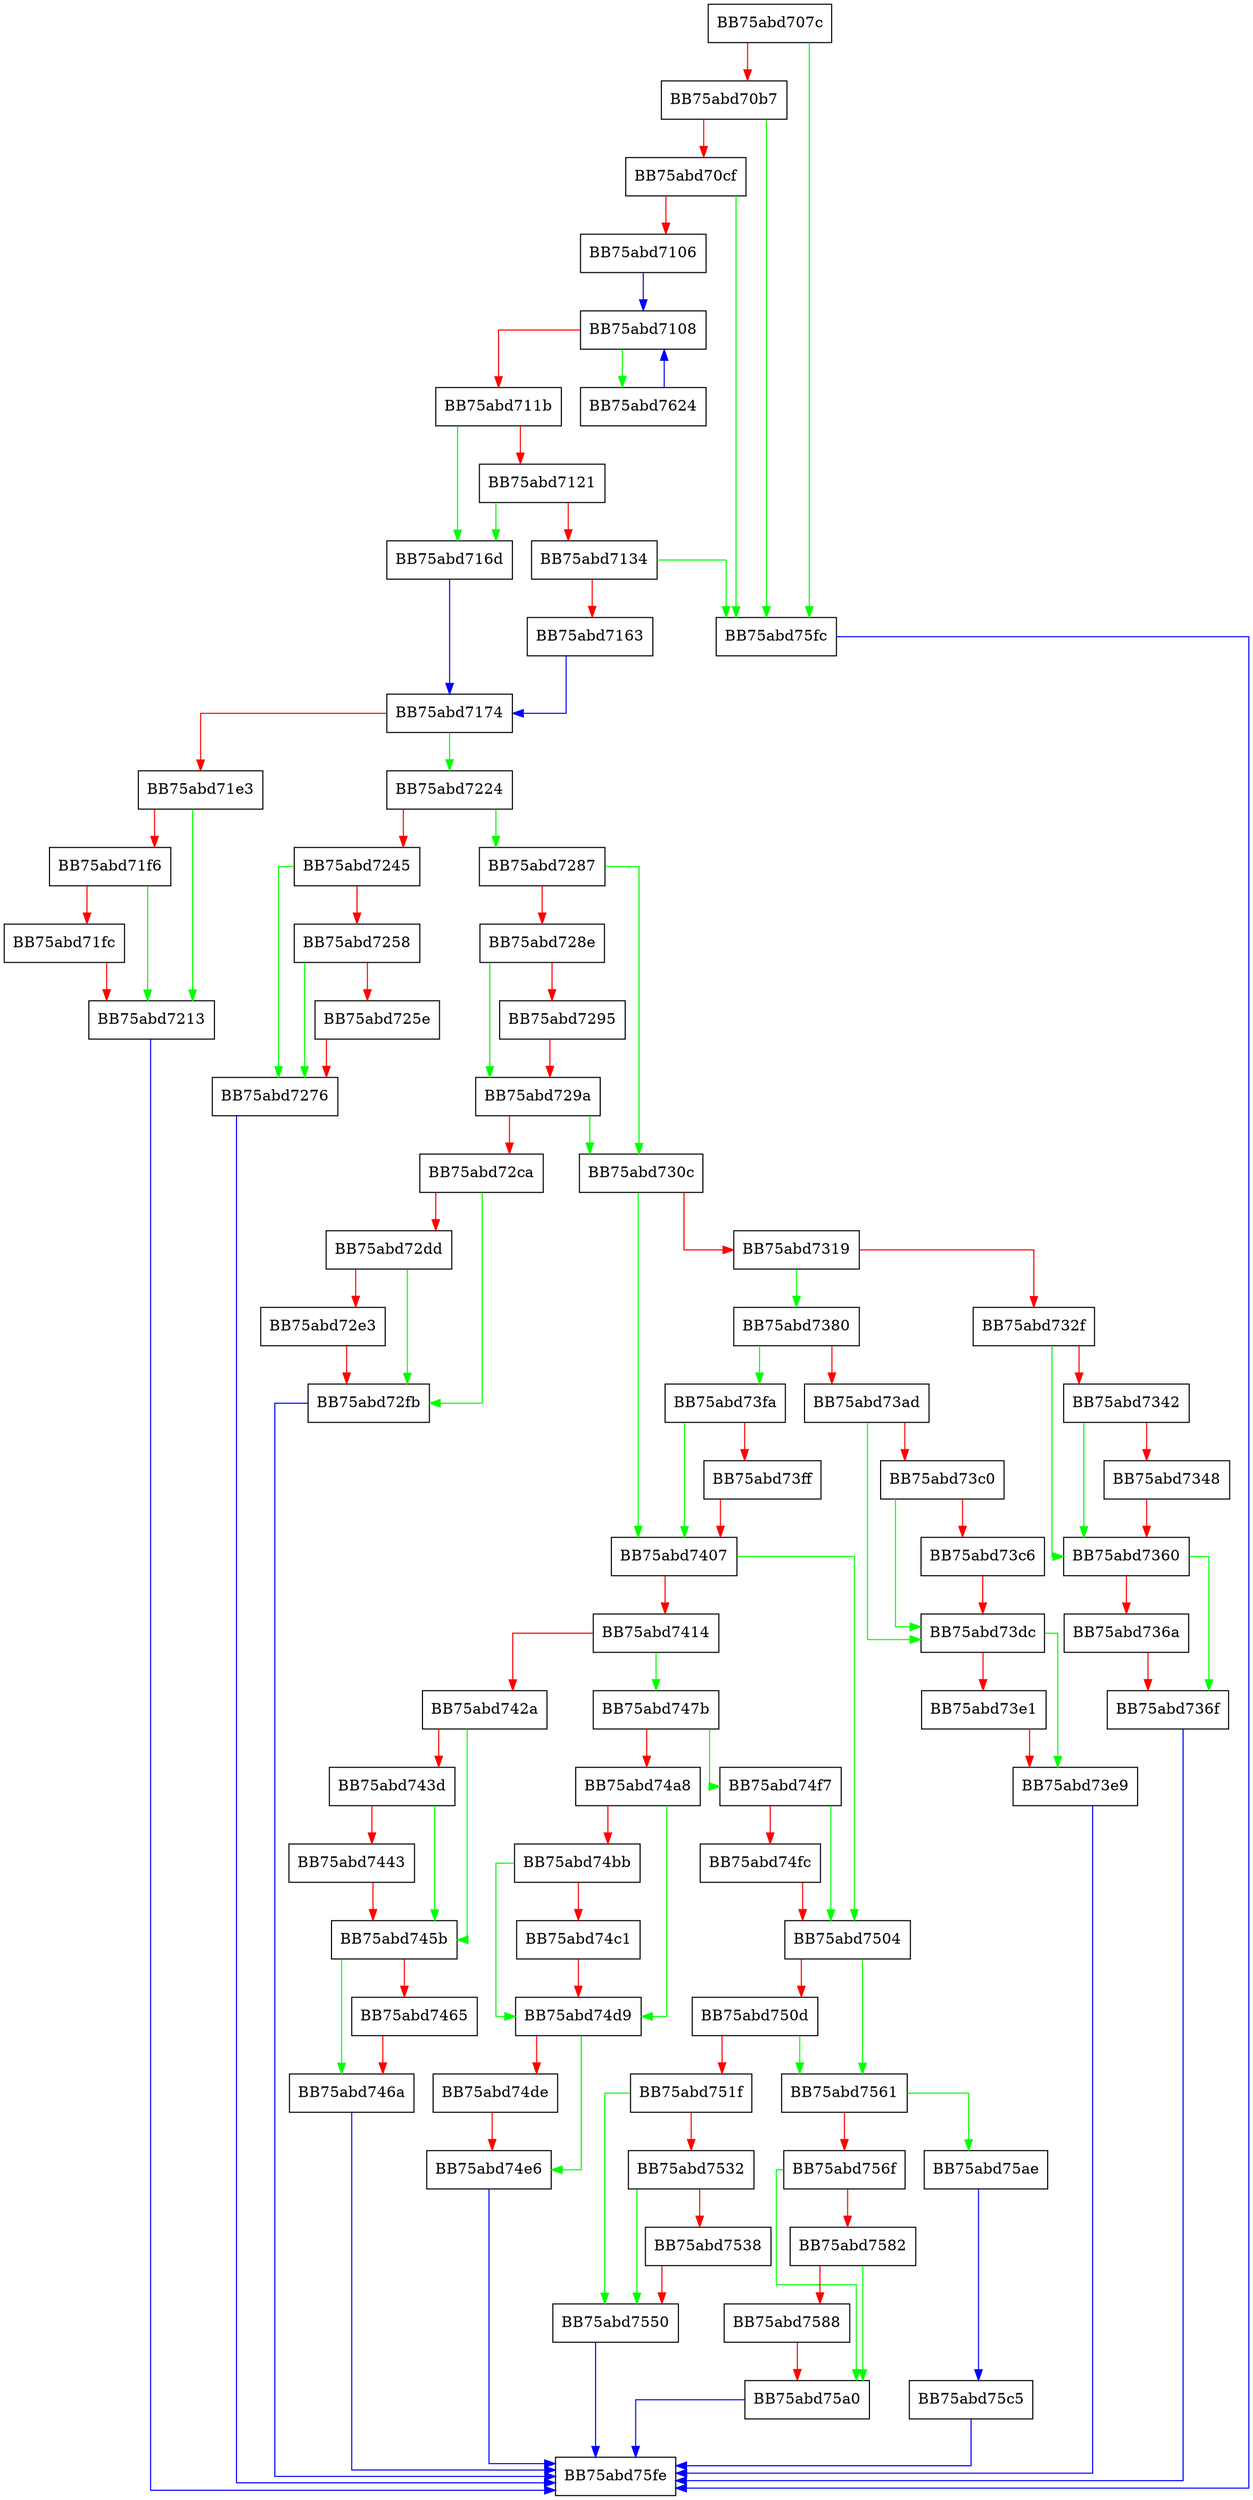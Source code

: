 digraph SMSReportAsThreat {
  node [shape="box"];
  graph [splines=ortho];
  BB75abd707c -> BB75abd75fc [color="green"];
  BB75abd707c -> BB75abd70b7 [color="red"];
  BB75abd70b7 -> BB75abd75fc [color="green"];
  BB75abd70b7 -> BB75abd70cf [color="red"];
  BB75abd70cf -> BB75abd75fc [color="green"];
  BB75abd70cf -> BB75abd7106 [color="red"];
  BB75abd7106 -> BB75abd7108 [color="blue"];
  BB75abd7108 -> BB75abd7624 [color="green"];
  BB75abd7108 -> BB75abd711b [color="red"];
  BB75abd711b -> BB75abd716d [color="green"];
  BB75abd711b -> BB75abd7121 [color="red"];
  BB75abd7121 -> BB75abd716d [color="green"];
  BB75abd7121 -> BB75abd7134 [color="red"];
  BB75abd7134 -> BB75abd75fc [color="green"];
  BB75abd7134 -> BB75abd7163 [color="red"];
  BB75abd7163 -> BB75abd7174 [color="blue"];
  BB75abd716d -> BB75abd7174 [color="blue"];
  BB75abd7174 -> BB75abd7224 [color="green"];
  BB75abd7174 -> BB75abd71e3 [color="red"];
  BB75abd71e3 -> BB75abd7213 [color="green"];
  BB75abd71e3 -> BB75abd71f6 [color="red"];
  BB75abd71f6 -> BB75abd7213 [color="green"];
  BB75abd71f6 -> BB75abd71fc [color="red"];
  BB75abd71fc -> BB75abd7213 [color="red"];
  BB75abd7213 -> BB75abd75fe [color="blue"];
  BB75abd7224 -> BB75abd7287 [color="green"];
  BB75abd7224 -> BB75abd7245 [color="red"];
  BB75abd7245 -> BB75abd7276 [color="green"];
  BB75abd7245 -> BB75abd7258 [color="red"];
  BB75abd7258 -> BB75abd7276 [color="green"];
  BB75abd7258 -> BB75abd725e [color="red"];
  BB75abd725e -> BB75abd7276 [color="red"];
  BB75abd7276 -> BB75abd75fe [color="blue"];
  BB75abd7287 -> BB75abd730c [color="green"];
  BB75abd7287 -> BB75abd728e [color="red"];
  BB75abd728e -> BB75abd729a [color="green"];
  BB75abd728e -> BB75abd7295 [color="red"];
  BB75abd7295 -> BB75abd729a [color="red"];
  BB75abd729a -> BB75abd730c [color="green"];
  BB75abd729a -> BB75abd72ca [color="red"];
  BB75abd72ca -> BB75abd72fb [color="green"];
  BB75abd72ca -> BB75abd72dd [color="red"];
  BB75abd72dd -> BB75abd72fb [color="green"];
  BB75abd72dd -> BB75abd72e3 [color="red"];
  BB75abd72e3 -> BB75abd72fb [color="red"];
  BB75abd72fb -> BB75abd75fe [color="blue"];
  BB75abd730c -> BB75abd7407 [color="green"];
  BB75abd730c -> BB75abd7319 [color="red"];
  BB75abd7319 -> BB75abd7380 [color="green"];
  BB75abd7319 -> BB75abd732f [color="red"];
  BB75abd732f -> BB75abd7360 [color="green"];
  BB75abd732f -> BB75abd7342 [color="red"];
  BB75abd7342 -> BB75abd7360 [color="green"];
  BB75abd7342 -> BB75abd7348 [color="red"];
  BB75abd7348 -> BB75abd7360 [color="red"];
  BB75abd7360 -> BB75abd736f [color="green"];
  BB75abd7360 -> BB75abd736a [color="red"];
  BB75abd736a -> BB75abd736f [color="red"];
  BB75abd736f -> BB75abd75fe [color="blue"];
  BB75abd7380 -> BB75abd73fa [color="green"];
  BB75abd7380 -> BB75abd73ad [color="red"];
  BB75abd73ad -> BB75abd73dc [color="green"];
  BB75abd73ad -> BB75abd73c0 [color="red"];
  BB75abd73c0 -> BB75abd73dc [color="green"];
  BB75abd73c0 -> BB75abd73c6 [color="red"];
  BB75abd73c6 -> BB75abd73dc [color="red"];
  BB75abd73dc -> BB75abd73e9 [color="green"];
  BB75abd73dc -> BB75abd73e1 [color="red"];
  BB75abd73e1 -> BB75abd73e9 [color="red"];
  BB75abd73e9 -> BB75abd75fe [color="blue"];
  BB75abd73fa -> BB75abd7407 [color="green"];
  BB75abd73fa -> BB75abd73ff [color="red"];
  BB75abd73ff -> BB75abd7407 [color="red"];
  BB75abd7407 -> BB75abd7504 [color="green"];
  BB75abd7407 -> BB75abd7414 [color="red"];
  BB75abd7414 -> BB75abd747b [color="green"];
  BB75abd7414 -> BB75abd742a [color="red"];
  BB75abd742a -> BB75abd745b [color="green"];
  BB75abd742a -> BB75abd743d [color="red"];
  BB75abd743d -> BB75abd745b [color="green"];
  BB75abd743d -> BB75abd7443 [color="red"];
  BB75abd7443 -> BB75abd745b [color="red"];
  BB75abd745b -> BB75abd746a [color="green"];
  BB75abd745b -> BB75abd7465 [color="red"];
  BB75abd7465 -> BB75abd746a [color="red"];
  BB75abd746a -> BB75abd75fe [color="blue"];
  BB75abd747b -> BB75abd74f7 [color="green"];
  BB75abd747b -> BB75abd74a8 [color="red"];
  BB75abd74a8 -> BB75abd74d9 [color="green"];
  BB75abd74a8 -> BB75abd74bb [color="red"];
  BB75abd74bb -> BB75abd74d9 [color="green"];
  BB75abd74bb -> BB75abd74c1 [color="red"];
  BB75abd74c1 -> BB75abd74d9 [color="red"];
  BB75abd74d9 -> BB75abd74e6 [color="green"];
  BB75abd74d9 -> BB75abd74de [color="red"];
  BB75abd74de -> BB75abd74e6 [color="red"];
  BB75abd74e6 -> BB75abd75fe [color="blue"];
  BB75abd74f7 -> BB75abd7504 [color="green"];
  BB75abd74f7 -> BB75abd74fc [color="red"];
  BB75abd74fc -> BB75abd7504 [color="red"];
  BB75abd7504 -> BB75abd7561 [color="green"];
  BB75abd7504 -> BB75abd750d [color="red"];
  BB75abd750d -> BB75abd7561 [color="green"];
  BB75abd750d -> BB75abd751f [color="red"];
  BB75abd751f -> BB75abd7550 [color="green"];
  BB75abd751f -> BB75abd7532 [color="red"];
  BB75abd7532 -> BB75abd7550 [color="green"];
  BB75abd7532 -> BB75abd7538 [color="red"];
  BB75abd7538 -> BB75abd7550 [color="red"];
  BB75abd7550 -> BB75abd75fe [color="blue"];
  BB75abd7561 -> BB75abd75ae [color="green"];
  BB75abd7561 -> BB75abd756f [color="red"];
  BB75abd756f -> BB75abd75a0 [color="green"];
  BB75abd756f -> BB75abd7582 [color="red"];
  BB75abd7582 -> BB75abd75a0 [color="green"];
  BB75abd7582 -> BB75abd7588 [color="red"];
  BB75abd7588 -> BB75abd75a0 [color="red"];
  BB75abd75a0 -> BB75abd75fe [color="blue"];
  BB75abd75ae -> BB75abd75c5 [color="blue"];
  BB75abd75c5 -> BB75abd75fe [color="blue"];
  BB75abd75fc -> BB75abd75fe [color="blue"];
  BB75abd7624 -> BB75abd7108 [color="blue"];
}